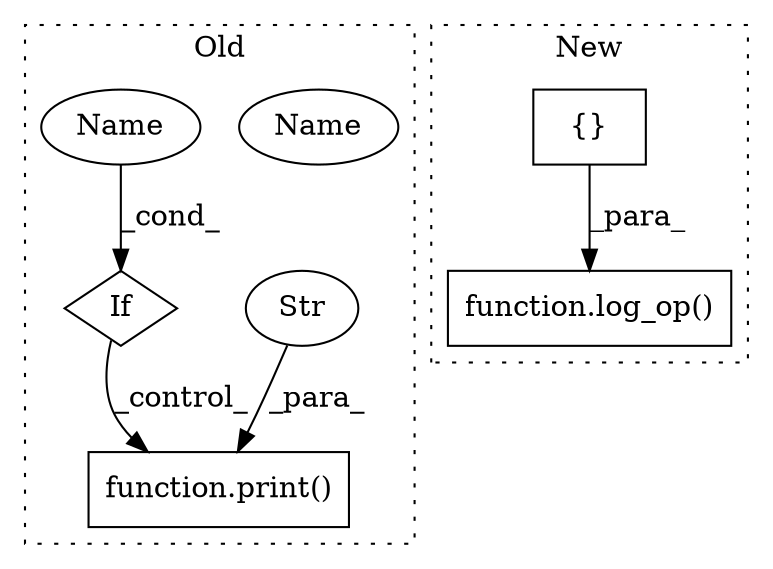 digraph G {
subgraph cluster0 {
1 [label="If" a="96" s="1097" l="3" shape="diamond"];
4 [label="function.print()" a="75" s="1107,1159" l="6,1" shape="box"];
5 [label="Str" a="66" s="1113" l="46" shape="ellipse"];
6 [label="Name" a="87" s="1100" l="5" shape="ellipse"];
7 [label="Name" a="87" s="1100" l="5" shape="ellipse"];
label = "Old";
style="dotted";
}
subgraph cluster1 {
2 [label="function.log_op()" a="75" s="2068,2090" l="7,1" shape="box"];
3 [label="{}" a="59" s="2084,2089" l="1,0" shape="box"];
label = "New";
style="dotted";
}
1 -> 4 [label="_control_"];
3 -> 2 [label="_para_"];
5 -> 4 [label="_para_"];
7 -> 1 [label="_cond_"];
}